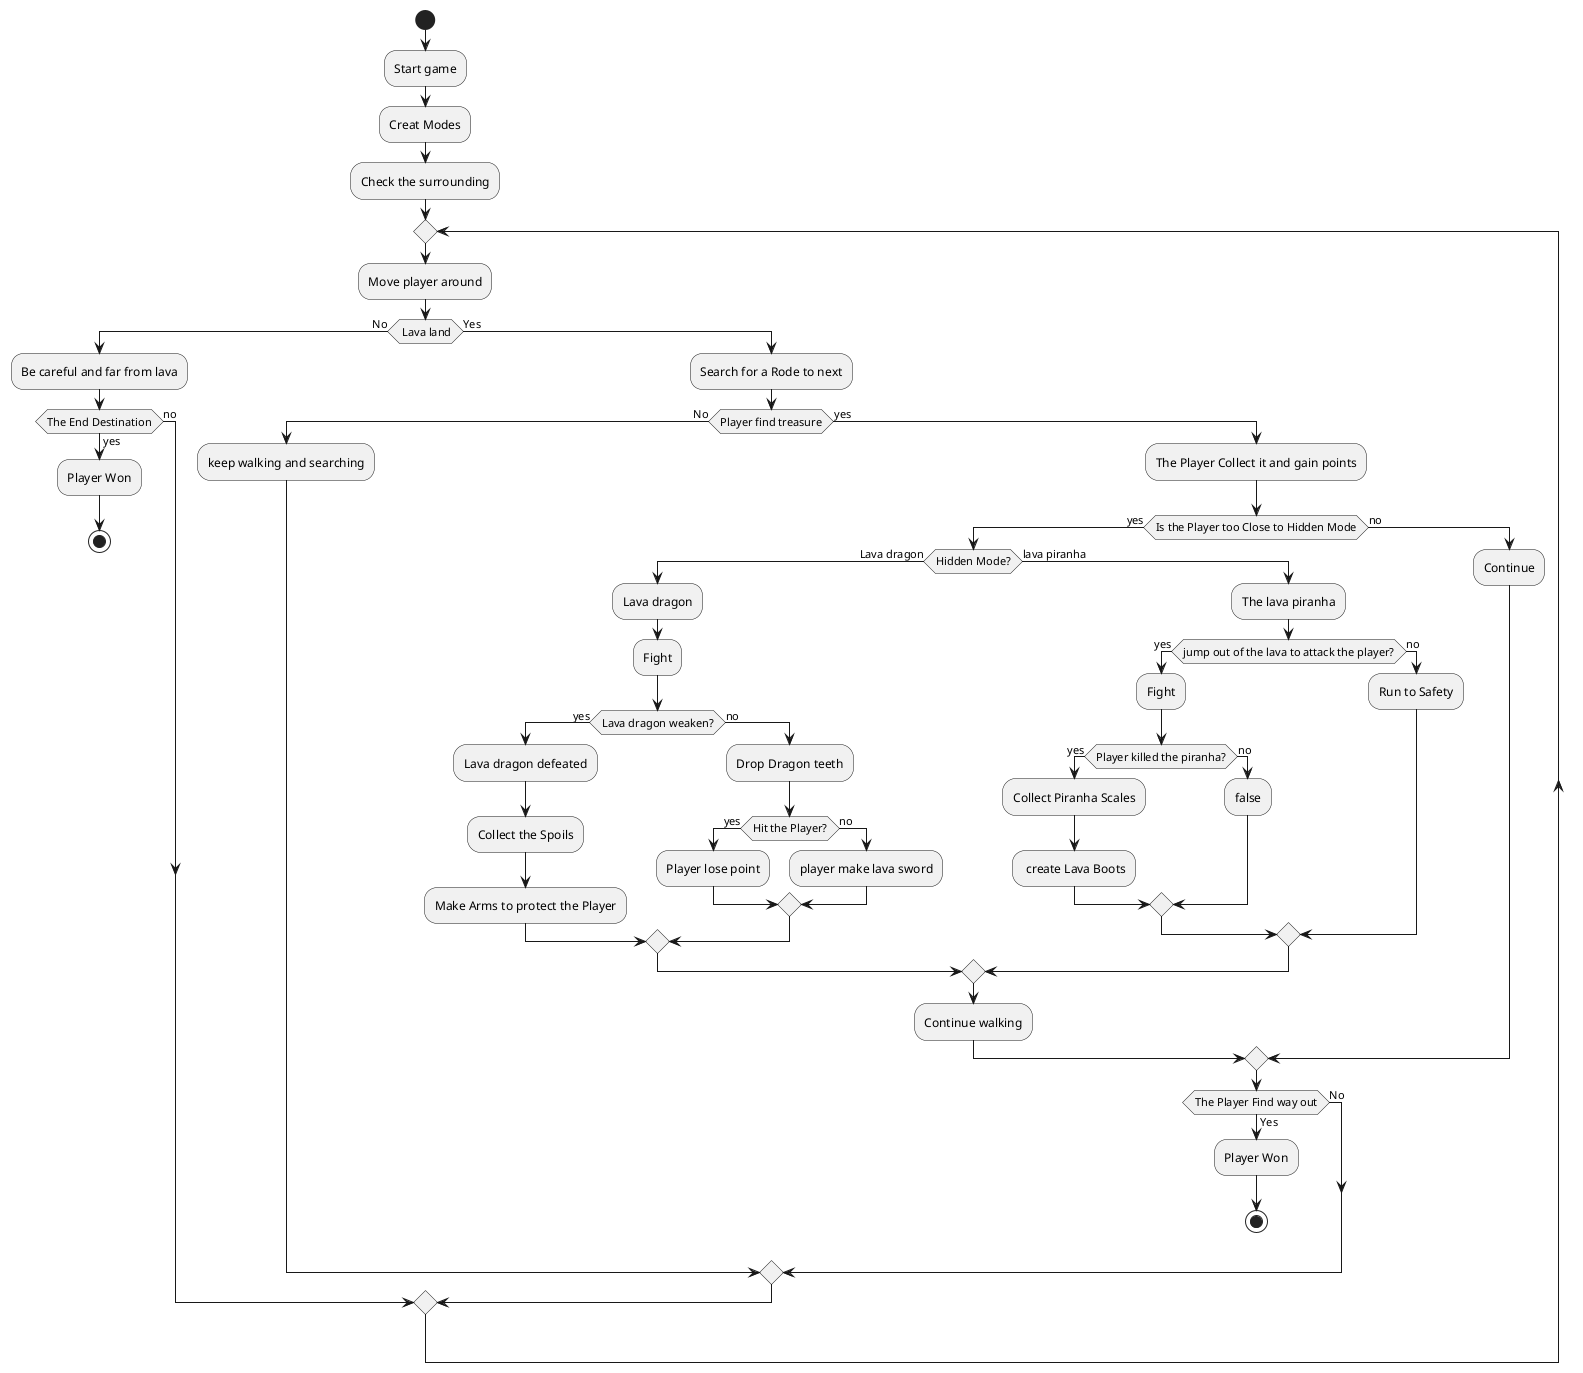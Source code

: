 
@startuml
'https://plantuml.com/activity-diagram-beta

start
:Start game;
:Creat Modes;
:Check the surrounding;



repeat
:Move player around;
':Move Creatures to room;
  if ( Lava land) is (No) then
    :Be careful and far from lava;
    if (The End Destination) is (yes) then
      :Player Won;
      stop
    else (no)

    endif
  else (Yes)
  :Search for a Rode to next;
  if (Player find treasure) is (No) then
    :keep walking and searching;
  else (yes)
    :The Player Collect it and gain points;
    if (Is the Player too Close to Hidden Mode) is (yes) then
    if (Hidden Mode?) is (Lava dragon) then
      :Lava dragon;
      :Fight;
'      :Lava dragon weaken;
      if (Lava dragon weaken?) is (yes) then
        :Lava dragon defeated;
        :Collect the Spoils;
        :Make Arms to protect the Player;
      else (no)
        :Drop Dragon teeth;
        if (Hit the Player?) is (yes) then
          :Player lose point;
        else (no)
          :player make lava sword;
        endif

      endif
    else (lava piranha)
      :The lava piranha;
      if (jump out of the lava to attack the player?) is (yes) then
        :Fight;
        if (Player killed the piranha?) is (yes) then
          :Collect Piranha Scales;
          : create Lava Boots;
        else (no)
          :false;
        endif
      else (no)
        :Run to Safety;
      endif
    endif
      :Continue walking;
    else (no)
     :Continue;
    endif


if (The Player Find way out) then (No)

  else (Yes)
  :Player Won;
  stop


@enduml
